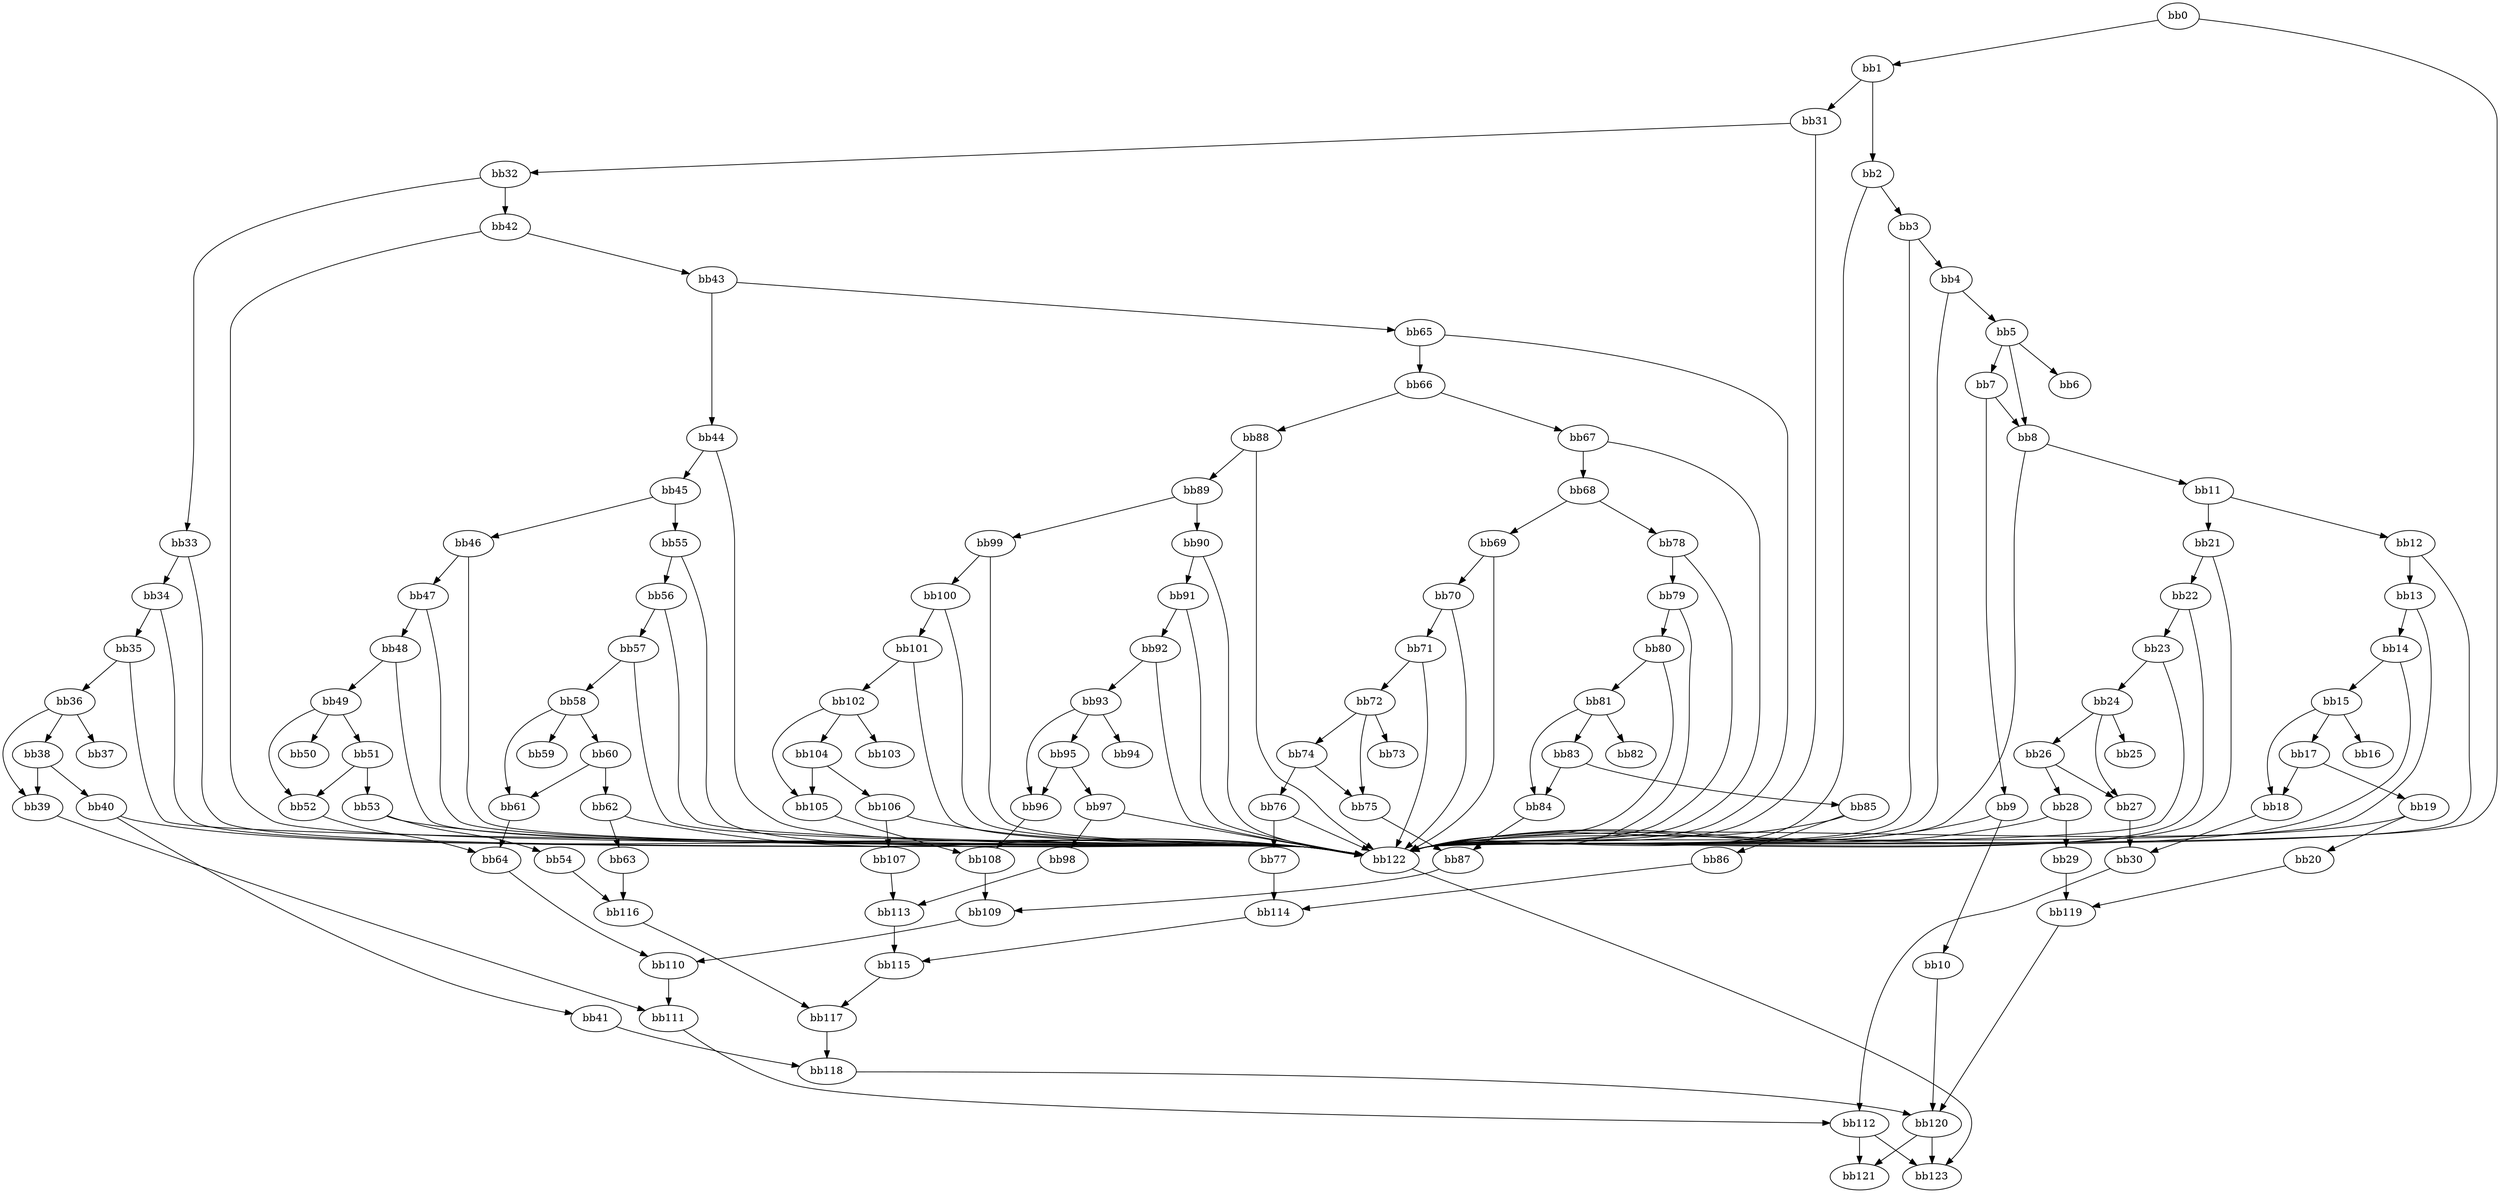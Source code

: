 digraph {
    0 [ label = "bb0\l" ]
    1 [ label = "bb1\l" ]
    2 [ label = "bb2\l" ]
    3 [ label = "bb3\l" ]
    4 [ label = "bb4\l" ]
    5 [ label = "bb5\l" ]
    6 [ label = "bb6\l" ]
    7 [ label = "bb7\l" ]
    8 [ label = "bb8\l" ]
    9 [ label = "bb9\l" ]
    10 [ label = "bb10\l" ]
    11 [ label = "bb11\l" ]
    12 [ label = "bb12\l" ]
    13 [ label = "bb13\l" ]
    14 [ label = "bb14\l" ]
    15 [ label = "bb15\l" ]
    16 [ label = "bb16\l" ]
    17 [ label = "bb17\l" ]
    18 [ label = "bb18\l" ]
    19 [ label = "bb19\l" ]
    20 [ label = "bb20\l" ]
    21 [ label = "bb21\l" ]
    22 [ label = "bb22\l" ]
    23 [ label = "bb23\l" ]
    24 [ label = "bb24\l" ]
    25 [ label = "bb25\l" ]
    26 [ label = "bb26\l" ]
    27 [ label = "bb27\l" ]
    28 [ label = "bb28\l" ]
    29 [ label = "bb29\l" ]
    30 [ label = "bb30\l" ]
    31 [ label = "bb31\l" ]
    32 [ label = "bb32\l" ]
    33 [ label = "bb33\l" ]
    34 [ label = "bb34\l" ]
    35 [ label = "bb35\l" ]
    36 [ label = "bb36\l" ]
    37 [ label = "bb37\l" ]
    38 [ label = "bb38\l" ]
    39 [ label = "bb39\l" ]
    40 [ label = "bb40\l" ]
    41 [ label = "bb41\l" ]
    42 [ label = "bb42\l" ]
    43 [ label = "bb43\l" ]
    44 [ label = "bb44\l" ]
    45 [ label = "bb45\l" ]
    46 [ label = "bb46\l" ]
    47 [ label = "bb47\l" ]
    48 [ label = "bb48\l" ]
    49 [ label = "bb49\l" ]
    50 [ label = "bb50\l" ]
    51 [ label = "bb51\l" ]
    52 [ label = "bb52\l" ]
    53 [ label = "bb53\l" ]
    54 [ label = "bb54\l" ]
    55 [ label = "bb55\l" ]
    56 [ label = "bb56\l" ]
    57 [ label = "bb57\l" ]
    58 [ label = "bb58\l" ]
    59 [ label = "bb59\l" ]
    60 [ label = "bb60\l" ]
    61 [ label = "bb61\l" ]
    62 [ label = "bb62\l" ]
    63 [ label = "bb63\l" ]
    64 [ label = "bb64\l" ]
    65 [ label = "bb65\l" ]
    66 [ label = "bb66\l" ]
    67 [ label = "bb67\l" ]
    68 [ label = "bb68\l" ]
    69 [ label = "bb69\l" ]
    70 [ label = "bb70\l" ]
    71 [ label = "bb71\l" ]
    72 [ label = "bb72\l" ]
    73 [ label = "bb73\l" ]
    74 [ label = "bb74\l" ]
    75 [ label = "bb75\l" ]
    76 [ label = "bb76\l" ]
    77 [ label = "bb77\l" ]
    78 [ label = "bb78\l" ]
    79 [ label = "bb79\l" ]
    80 [ label = "bb80\l" ]
    81 [ label = "bb81\l" ]
    82 [ label = "bb82\l" ]
    83 [ label = "bb83\l" ]
    84 [ label = "bb84\l" ]
    85 [ label = "bb85\l" ]
    86 [ label = "bb86\l" ]
    87 [ label = "bb87\l" ]
    88 [ label = "bb88\l" ]
    89 [ label = "bb89\l" ]
    90 [ label = "bb90\l" ]
    91 [ label = "bb91\l" ]
    92 [ label = "bb92\l" ]
    93 [ label = "bb93\l" ]
    94 [ label = "bb94\l" ]
    95 [ label = "bb95\l" ]
    96 [ label = "bb96\l" ]
    97 [ label = "bb97\l" ]
    98 [ label = "bb98\l" ]
    99 [ label = "bb99\l" ]
    100 [ label = "bb100\l" ]
    101 [ label = "bb101\l" ]
    102 [ label = "bb102\l" ]
    103 [ label = "bb103\l" ]
    104 [ label = "bb104\l" ]
    105 [ label = "bb105\l" ]
    106 [ label = "bb106\l" ]
    107 [ label = "bb107\l" ]
    108 [ label = "bb108\l" ]
    109 [ label = "bb109\l" ]
    110 [ label = "bb110\l" ]
    111 [ label = "bb111\l" ]
    112 [ label = "bb112\l" ]
    113 [ label = "bb113\l" ]
    114 [ label = "bb114\l" ]
    115 [ label = "bb115\l" ]
    116 [ label = "bb116\l" ]
    117 [ label = "bb117\l" ]
    118 [ label = "bb118\l" ]
    119 [ label = "bb119\l" ]
    120 [ label = "bb120\l" ]
    121 [ label = "bb121\l" ]
    122 [ label = "bb122\l" ]
    123 [ label = "bb123\l" ]
    0 -> 1 [ ]
    0 -> 122 [ ]
    1 -> 2 [ ]
    1 -> 31 [ ]
    2 -> 3 [ ]
    2 -> 122 [ ]
    3 -> 4 [ ]
    3 -> 122 [ ]
    4 -> 5 [ ]
    4 -> 122 [ ]
    5 -> 6 [ ]
    5 -> 7 [ ]
    5 -> 8 [ ]
    7 -> 8 [ ]
    7 -> 9 [ ]
    8 -> 11 [ ]
    8 -> 122 [ ]
    9 -> 10 [ ]
    9 -> 122 [ ]
    10 -> 120 [ ]
    11 -> 12 [ ]
    11 -> 21 [ ]
    12 -> 13 [ ]
    12 -> 122 [ ]
    13 -> 14 [ ]
    13 -> 122 [ ]
    14 -> 15 [ ]
    14 -> 122 [ ]
    15 -> 16 [ ]
    15 -> 17 [ ]
    15 -> 18 [ ]
    17 -> 18 [ ]
    17 -> 19 [ ]
    18 -> 30 [ ]
    19 -> 20 [ ]
    19 -> 122 [ ]
    20 -> 119 [ ]
    21 -> 22 [ ]
    21 -> 122 [ ]
    22 -> 23 [ ]
    22 -> 122 [ ]
    23 -> 24 [ ]
    23 -> 122 [ ]
    24 -> 25 [ ]
    24 -> 26 [ ]
    24 -> 27 [ ]
    26 -> 27 [ ]
    26 -> 28 [ ]
    27 -> 30 [ ]
    28 -> 29 [ ]
    28 -> 122 [ ]
    29 -> 119 [ ]
    30 -> 112 [ ]
    31 -> 32 [ ]
    31 -> 122 [ ]
    32 -> 33 [ ]
    32 -> 42 [ ]
    33 -> 34 [ ]
    33 -> 122 [ ]
    34 -> 35 [ ]
    34 -> 122 [ ]
    35 -> 36 [ ]
    35 -> 122 [ ]
    36 -> 37 [ ]
    36 -> 38 [ ]
    36 -> 39 [ ]
    38 -> 39 [ ]
    38 -> 40 [ ]
    39 -> 111 [ ]
    40 -> 41 [ ]
    40 -> 122 [ ]
    41 -> 118 [ ]
    42 -> 43 [ ]
    42 -> 122 [ ]
    43 -> 44 [ ]
    43 -> 65 [ ]
    44 -> 45 [ ]
    44 -> 122 [ ]
    45 -> 46 [ ]
    45 -> 55 [ ]
    46 -> 47 [ ]
    46 -> 122 [ ]
    47 -> 48 [ ]
    47 -> 122 [ ]
    48 -> 49 [ ]
    48 -> 122 [ ]
    49 -> 50 [ ]
    49 -> 51 [ ]
    49 -> 52 [ ]
    51 -> 52 [ ]
    51 -> 53 [ ]
    52 -> 64 [ ]
    53 -> 54 [ ]
    53 -> 122 [ ]
    54 -> 116 [ ]
    55 -> 56 [ ]
    55 -> 122 [ ]
    56 -> 57 [ ]
    56 -> 122 [ ]
    57 -> 58 [ ]
    57 -> 122 [ ]
    58 -> 59 [ ]
    58 -> 60 [ ]
    58 -> 61 [ ]
    60 -> 61 [ ]
    60 -> 62 [ ]
    61 -> 64 [ ]
    62 -> 63 [ ]
    62 -> 122 [ ]
    63 -> 116 [ ]
    64 -> 110 [ ]
    65 -> 66 [ ]
    65 -> 122 [ ]
    66 -> 67 [ ]
    66 -> 88 [ ]
    67 -> 68 [ ]
    67 -> 122 [ ]
    68 -> 69 [ ]
    68 -> 78 [ ]
    69 -> 70 [ ]
    69 -> 122 [ ]
    70 -> 71 [ ]
    70 -> 122 [ ]
    71 -> 72 [ ]
    71 -> 122 [ ]
    72 -> 73 [ ]
    72 -> 74 [ ]
    72 -> 75 [ ]
    74 -> 75 [ ]
    74 -> 76 [ ]
    75 -> 87 [ ]
    76 -> 77 [ ]
    76 -> 122 [ ]
    77 -> 114 [ ]
    78 -> 79 [ ]
    78 -> 122 [ ]
    79 -> 80 [ ]
    79 -> 122 [ ]
    80 -> 81 [ ]
    80 -> 122 [ ]
    81 -> 82 [ ]
    81 -> 83 [ ]
    81 -> 84 [ ]
    83 -> 84 [ ]
    83 -> 85 [ ]
    84 -> 87 [ ]
    85 -> 86 [ ]
    85 -> 122 [ ]
    86 -> 114 [ ]
    87 -> 109 [ ]
    88 -> 89 [ ]
    88 -> 122 [ ]
    89 -> 90 [ ]
    89 -> 99 [ ]
    90 -> 91 [ ]
    90 -> 122 [ ]
    91 -> 92 [ ]
    91 -> 122 [ ]
    92 -> 93 [ ]
    92 -> 122 [ ]
    93 -> 94 [ ]
    93 -> 95 [ ]
    93 -> 96 [ ]
    95 -> 96 [ ]
    95 -> 97 [ ]
    96 -> 108 [ ]
    97 -> 98 [ ]
    97 -> 122 [ ]
    98 -> 113 [ ]
    99 -> 100 [ ]
    99 -> 122 [ ]
    100 -> 101 [ ]
    100 -> 122 [ ]
    101 -> 102 [ ]
    101 -> 122 [ ]
    102 -> 103 [ ]
    102 -> 104 [ ]
    102 -> 105 [ ]
    104 -> 105 [ ]
    104 -> 106 [ ]
    105 -> 108 [ ]
    106 -> 107 [ ]
    106 -> 122 [ ]
    107 -> 113 [ ]
    108 -> 109 [ ]
    109 -> 110 [ ]
    110 -> 111 [ ]
    111 -> 112 [ ]
    112 -> 121 [ ]
    112 -> 123 [ ]
    113 -> 115 [ ]
    114 -> 115 [ ]
    115 -> 117 [ ]
    116 -> 117 [ ]
    117 -> 118 [ ]
    118 -> 120 [ ]
    119 -> 120 [ ]
    120 -> 121 [ ]
    120 -> 123 [ ]
    122 -> 123 [ ]
}

